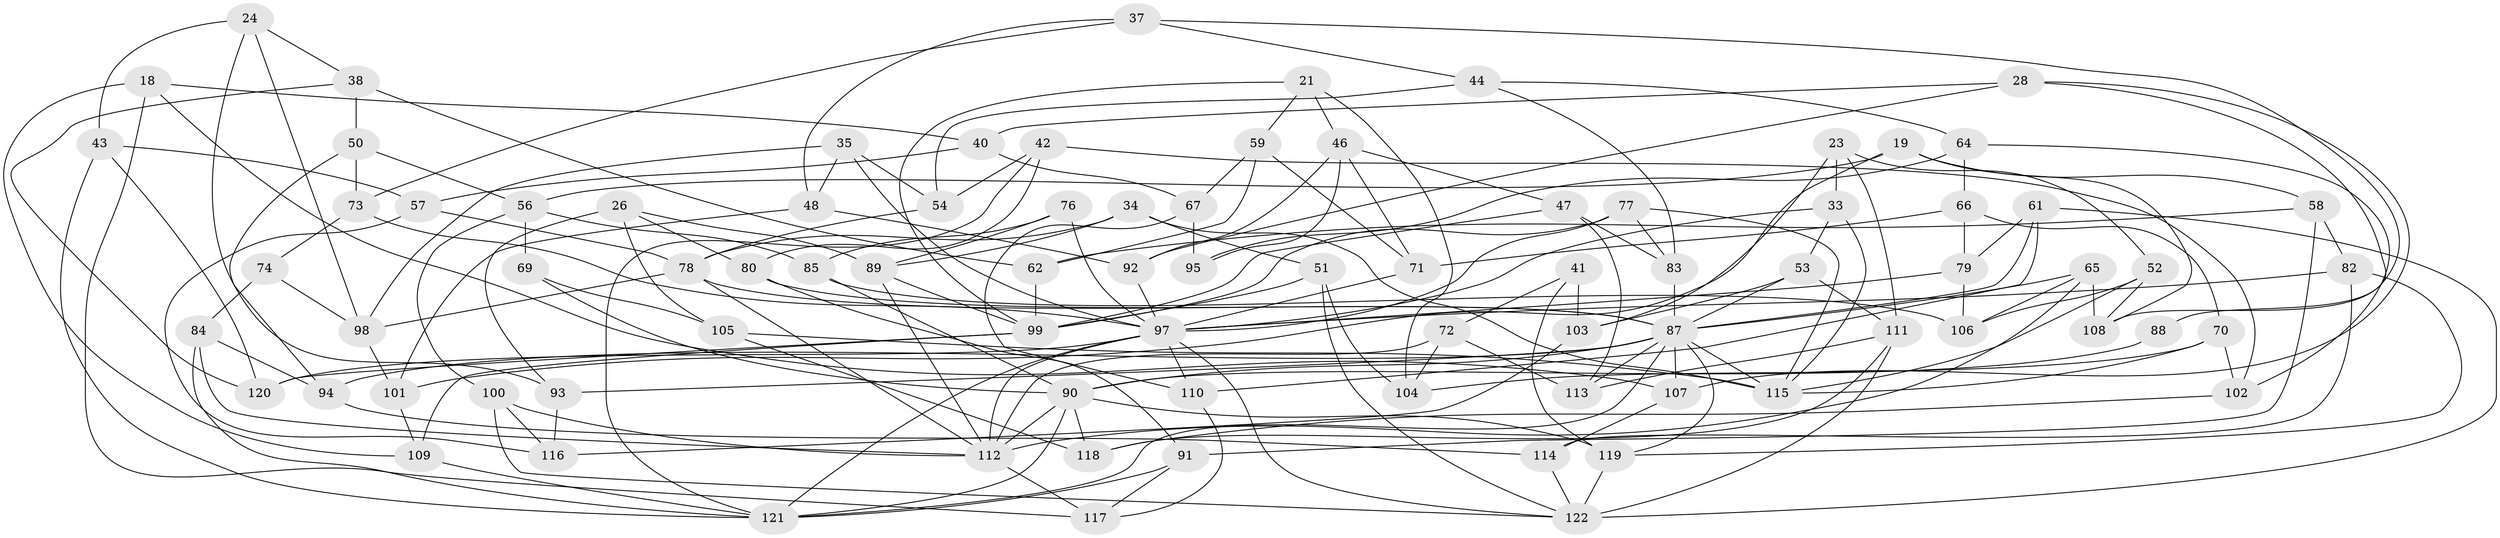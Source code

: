 // original degree distribution, {4: 1.0}
// Generated by graph-tools (version 1.1) at 2025/03/03/04/25 22:03:21]
// undirected, 85 vertices, 192 edges
graph export_dot {
graph [start="1"]
  node [color=gray90,style=filled];
  18;
  19;
  21;
  23;
  24;
  26;
  28;
  33;
  34;
  35;
  37;
  38;
  40;
  41;
  42;
  43;
  44;
  46 [super="+31"];
  47;
  48;
  50;
  51;
  52;
  53;
  54;
  56 [super="+14"];
  57;
  58;
  59;
  61;
  62;
  64;
  65;
  66;
  67;
  69;
  70;
  71;
  72 [super="+4"];
  73;
  74;
  76;
  77;
  78 [super="+49+55"];
  79;
  80;
  82;
  83;
  84;
  85;
  87 [super="+27+39+20+45+86"];
  88;
  89 [super="+6"];
  90 [super="+81+32"];
  91;
  92;
  93;
  94;
  95;
  97 [super="+15+60+22"];
  98 [super="+29"];
  99 [super="+1+36"];
  100;
  101;
  102;
  103;
  104;
  105;
  106;
  107;
  108;
  109;
  110;
  111 [super="+2"];
  112 [super="+3+30+68"];
  113 [super="+63"];
  114;
  115 [super="+96"];
  116;
  117;
  118;
  119 [super="+75"];
  120;
  121 [super="+25"];
  122 [super="+5+11"];
  18 -- 109;
  18 -- 117;
  18 -- 40;
  18 -- 107;
  19 -- 58;
  19 -- 101;
  19 -- 108;
  19 -- 56;
  21 -- 104;
  21 -- 46;
  21 -- 59;
  21 -- 99;
  23 -- 111;
  23 -- 33;
  23 -- 103;
  23 -- 52;
  24 -- 93;
  24 -- 43;
  24 -- 38;
  24 -- 98;
  26 -- 80;
  26 -- 105;
  26 -- 93;
  26 -- 89;
  28 -- 92;
  28 -- 40;
  28 -- 88;
  28 -- 107;
  33 -- 97;
  33 -- 53;
  33 -- 115;
  34 -- 51;
  34 -- 78;
  34 -- 89;
  34 -- 115;
  35 -- 48;
  35 -- 54;
  35 -- 98;
  35 -- 97;
  37 -- 44;
  37 -- 48;
  37 -- 108;
  37 -- 73;
  38 -- 62;
  38 -- 50;
  38 -- 120;
  40 -- 57;
  40 -- 67;
  41 -- 103;
  41 -- 72 [weight=2];
  41 -- 119;
  42 -- 54;
  42 -- 121;
  42 -- 80;
  42 -- 102;
  43 -- 120;
  43 -- 57;
  43 -- 121;
  44 -- 54;
  44 -- 64;
  44 -- 83;
  46 -- 95 [weight=2];
  46 -- 71;
  46 -- 92;
  46 -- 47;
  47 -- 113;
  47 -- 83;
  47 -- 99;
  48 -- 92;
  48 -- 101;
  50 -- 94;
  50 -- 73;
  50 -- 56;
  51 -- 99;
  51 -- 104;
  51 -- 122;
  52 -- 106;
  52 -- 108;
  52 -- 115;
  53 -- 103;
  53 -- 111;
  53 -- 87;
  54 -- 78;
  56 -- 69 [weight=2];
  56 -- 100;
  56 -- 85;
  57 -- 116;
  57 -- 78;
  58 -- 62;
  58 -- 91;
  58 -- 82;
  59 -- 67;
  59 -- 71;
  59 -- 62;
  61 -- 79;
  61 -- 110;
  61 -- 122;
  61 -- 87;
  62 -- 99;
  64 -- 102;
  64 -- 95;
  64 -- 66;
  65 -- 108;
  65 -- 106;
  65 -- 112;
  65 -- 87;
  66 -- 79;
  66 -- 70;
  66 -- 71;
  67 -- 110;
  67 -- 95;
  69 -- 105;
  69 -- 90;
  70 -- 115;
  70 -- 104;
  70 -- 102;
  71 -- 97;
  72 -- 104;
  72 -- 113 [weight=2];
  72 -- 112;
  73 -- 74;
  73 -- 97;
  74 -- 98 [weight=2];
  74 -- 84;
  76 -- 85;
  76 -- 89 [weight=2];
  76 -- 97;
  77 -- 99;
  77 -- 83;
  77 -- 115;
  77 -- 97;
  78 -- 87 [weight=3];
  78 -- 112;
  78 -- 98;
  79 -- 106;
  79 -- 97;
  80 -- 91;
  80 -- 87;
  82 -- 97;
  82 -- 114;
  82 -- 119;
  83 -- 87;
  84 -- 94;
  84 -- 112;
  84 -- 121;
  85 -- 106;
  85 -- 90;
  87 -- 115 [weight=2];
  87 -- 119;
  87 -- 107;
  87 -- 93;
  87 -- 113;
  87 -- 94;
  87 -- 121;
  87 -- 90 [weight=2];
  88 -- 90 [weight=3];
  89 -- 99;
  89 -- 112;
  90 -- 118;
  90 -- 119;
  90 -- 112 [weight=2];
  90 -- 121;
  91 -- 117;
  91 -- 121;
  92 -- 97;
  93 -- 116;
  94 -- 114;
  97 -- 112;
  97 -- 121;
  97 -- 120;
  97 -- 122;
  97 -- 110;
  98 -- 101;
  99 -- 120;
  99 -- 109;
  100 -- 122;
  100 -- 116;
  100 -- 112;
  101 -- 109;
  102 -- 118;
  103 -- 116;
  105 -- 118;
  105 -- 115;
  107 -- 114;
  109 -- 121;
  110 -- 117;
  111 -- 113 [weight=2];
  111 -- 118;
  111 -- 122;
  112 -- 117;
  114 -- 122;
  119 -- 122 [weight=2];
}
